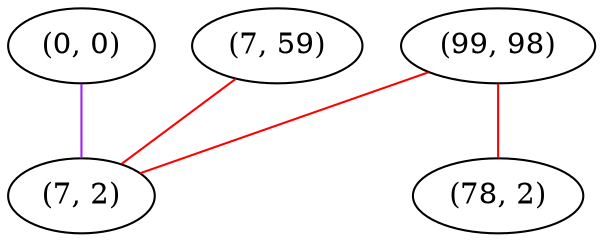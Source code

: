 graph "" {
"(0, 0)";
"(7, 59)";
"(99, 98)";
"(78, 2)";
"(7, 2)";
"(0, 0)" -- "(7, 2)"  [color=purple, key=0, weight=4];
"(7, 59)" -- "(7, 2)"  [color=red, key=0, weight=1];
"(99, 98)" -- "(78, 2)"  [color=red, key=0, weight=1];
"(99, 98)" -- "(7, 2)"  [color=red, key=0, weight=1];
}
